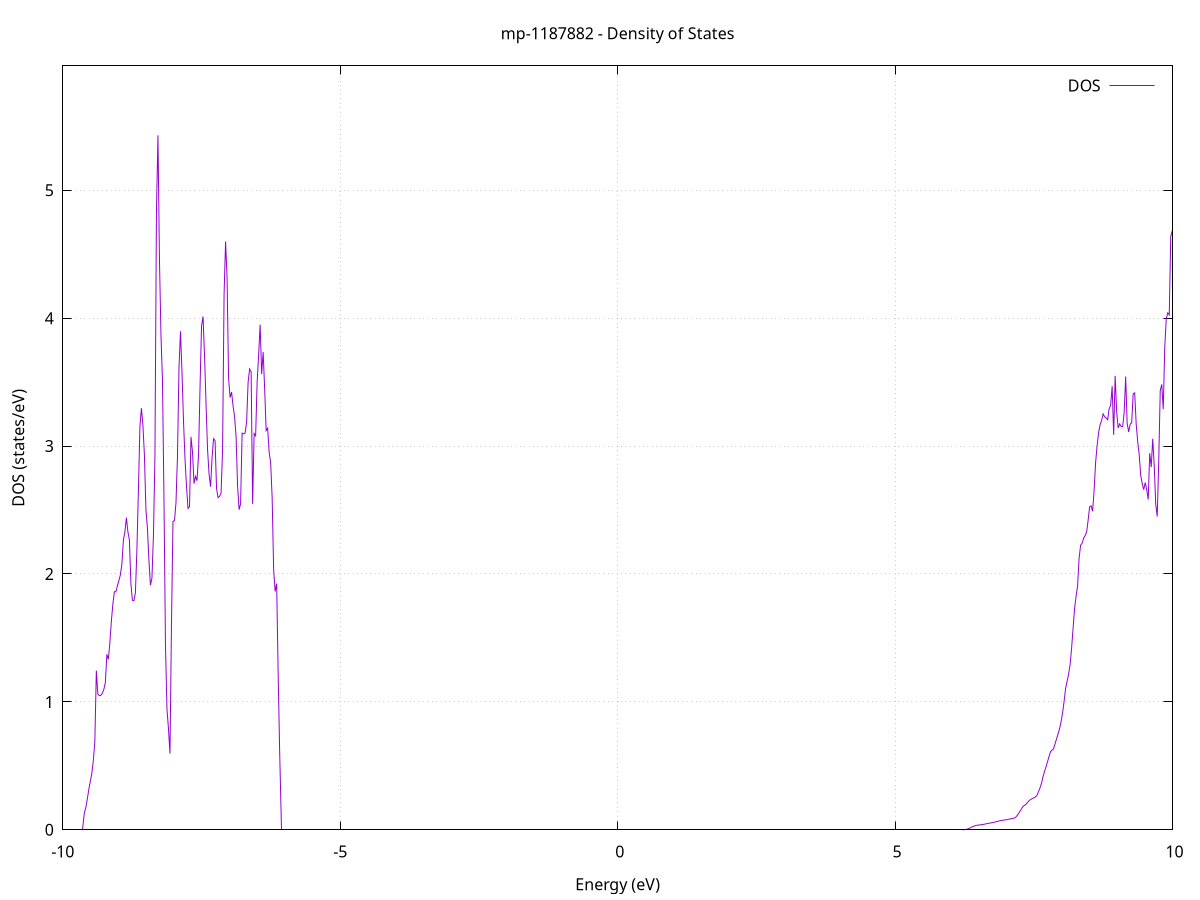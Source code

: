 set title 'mp-1187882 - Density of States'
set xlabel 'Energy (eV)'
set ylabel 'DOS (states/eV)'
set grid
set xrange [-10:10]
set yrange [0:5.973]
set xzeroaxis lt -1
set terminal png size 800,600
set output 'mp-1187882_dos_gnuplot.png'
plot '-' using 1:2 with lines title 'DOS'
-34.934000 0.000000
-34.907000 0.000000
-34.879900 0.000000
-34.852800 0.000000
-34.825700 0.000000
-34.798600 0.000000
-34.771500 0.000000
-34.744500 0.000000
-34.717400 0.000000
-34.690300 0.000000
-34.663200 0.000000
-34.636100 0.000000
-34.609100 0.000000
-34.582000 0.000000
-34.554900 0.000000
-34.527800 0.000000
-34.500700 0.000000
-34.473600 0.000000
-34.446600 0.000000
-34.419500 0.000000
-34.392400 0.000000
-34.365300 0.000000
-34.338200 0.000000
-34.311100 0.000000
-34.284100 0.000000
-34.257000 0.000000
-34.229900 0.000000
-34.202800 0.000000
-34.175700 0.000000
-34.148600 0.000000
-34.121600 0.000000
-34.094500 0.000000
-34.067400 0.000000
-34.040300 0.000000
-34.013200 0.000000
-33.986200 0.000000
-33.959100 0.000000
-33.932000 0.000000
-33.904900 0.000000
-33.877800 0.000000
-33.850700 0.000000
-33.823700 0.000000
-33.796600 0.000000
-33.769500 0.000000
-33.742400 0.000000
-33.715300 0.000000
-33.688200 0.000000
-33.661200 0.000000
-33.634100 0.000000
-33.607000 0.000000
-33.579900 0.000000
-33.552800 0.000000
-33.525800 0.000000
-33.498700 0.000000
-33.471600 0.000000
-33.444500 0.000000
-33.417400 0.000000
-33.390300 0.000000
-33.363300 0.000000
-33.336200 0.000000
-33.309100 0.000000
-33.282000 0.000000
-33.254900 0.000000
-33.227800 0.000000
-33.200800 0.000000
-33.173700 0.000000
-33.146600 0.000000
-33.119500 0.000000
-33.092400 0.000000
-33.065400 0.000000
-33.038300 0.000000
-33.011200 0.000000
-32.984100 0.000000
-32.957000 0.000000
-32.929900 0.000000
-32.902900 0.000000
-32.875800 0.000000
-32.848700 0.000000
-32.821600 0.000000
-32.794500 0.000000
-32.767400 0.000000
-32.740400 0.000000
-32.713300 0.000000
-32.686200 0.000000
-32.659100 0.000000
-32.632000 0.000000
-32.605000 0.000000
-32.577900 0.000000
-32.550800 0.000000
-32.523700 0.000000
-32.496600 0.000000
-32.469500 0.023500
-32.442500 0.811400
-32.415400 1.309100
-32.388300 1.745900
-32.361200 2.217000
-32.334100 2.800200
-32.307000 3.498300
-32.280000 3.981000
-32.252900 4.909000
-32.225800 6.356100
-32.198700 5.043300
-32.171600 3.985600
-32.144500 3.709600
-32.117500 5.842300
-32.090400 16.565800
-32.063300 11.276100
-32.036200 12.740300
-32.009100 7.450900
-31.982100 4.581600
-31.955000 3.902900
-31.927900 3.344400
-31.900800 3.258000
-31.873700 1.912500
-31.846600 0.000000
-31.819600 0.000000
-31.792500 0.000000
-31.765400 0.000000
-31.738300 0.000000
-31.711200 0.000000
-31.684100 0.000000
-31.657100 0.000000
-31.630000 0.000000
-31.602900 0.000000
-31.575800 0.000000
-31.548700 0.000000
-31.521700 0.000000
-31.494600 0.000000
-31.467500 0.000000
-31.440400 0.000000
-31.413300 0.000000
-31.386200 0.000000
-31.359200 0.000000
-31.332100 0.000000
-31.305000 0.000000
-31.277900 0.000000
-31.250800 0.000000
-31.223700 0.000000
-31.196700 0.000000
-31.169600 0.000000
-31.142500 0.000000
-31.115400 0.000000
-31.088300 0.000000
-31.061300 0.000000
-31.034200 0.000000
-31.007100 0.000000
-30.980000 0.000000
-30.952900 0.000000
-30.925800 0.000000
-30.898800 0.000000
-30.871700 0.000000
-30.844600 0.000000
-30.817500 0.000000
-30.790400 0.000000
-30.763300 0.000000
-30.736300 0.000000
-30.709200 0.000000
-30.682100 0.000000
-30.655000 0.000000
-30.627900 0.000000
-30.600900 0.000000
-30.573800 0.000000
-30.546700 0.000000
-30.519600 0.000000
-30.492500 0.000000
-30.465400 0.000000
-30.438400 0.000000
-30.411300 0.000000
-30.384200 0.000000
-30.357100 0.000000
-30.330000 33.478800
-30.302900 0.000000
-30.275900 0.000000
-30.248800 0.000000
-30.221700 0.000000
-30.194600 0.000000
-30.167500 0.000000
-30.140500 0.000000
-30.113400 0.000000
-30.086300 0.000000
-30.059200 0.000000
-30.032100 0.000000
-30.005000 0.000000
-29.978000 0.000000
-29.950900 0.000000
-29.923800 0.000000
-29.896700 0.000000
-29.869600 0.000000
-29.842500 0.000000
-29.815500 0.000000
-29.788400 0.000000
-29.761300 0.000000
-29.734200 0.000000
-29.707100 0.000000
-29.680000 0.000000
-29.653000 0.000000
-29.625900 0.000000
-29.598800 0.000000
-29.571700 0.000000
-29.544600 0.000000
-29.517600 0.000000
-29.490500 0.000000
-29.463400 0.000000
-29.436300 0.000000
-29.409200 0.000000
-29.382100 0.000000
-29.355100 0.000000
-29.328000 0.000000
-29.300900 0.000000
-29.273800 0.000000
-29.246700 0.000000
-29.219600 0.000000
-29.192600 0.000000
-29.165500 0.000000
-29.138400 0.000000
-29.111300 0.000000
-29.084200 0.000000
-29.057200 0.000000
-29.030100 0.000000
-29.003000 0.000000
-28.975900 0.000000
-28.948800 0.000000
-28.921700 0.000000
-28.894700 0.000000
-28.867600 0.000000
-28.840500 0.000000
-28.813400 0.000000
-28.786300 0.000000
-28.759200 0.000000
-28.732200 0.000000
-28.705100 0.000000
-28.678000 0.000000
-28.650900 0.000000
-28.623800 0.000000
-28.596800 0.000000
-28.569700 0.000000
-28.542600 0.000000
-28.515500 0.000000
-28.488400 0.000000
-28.461300 0.000000
-28.434300 0.000000
-28.407200 0.000000
-28.380100 0.000000
-28.353000 0.000000
-28.325900 0.000000
-28.298800 0.000000
-28.271800 0.000000
-28.244700 0.000000
-28.217600 0.000000
-28.190500 0.000000
-28.163400 0.000000
-28.136400 0.000000
-28.109300 0.000000
-28.082200 0.000000
-28.055100 0.000000
-28.028000 0.000000
-28.000900 0.000000
-27.973900 0.000000
-27.946800 0.000000
-27.919700 0.000000
-27.892600 0.000000
-27.865500 0.000000
-27.838400 0.000000
-27.811400 0.000000
-27.784300 0.000000
-27.757200 0.000000
-27.730100 0.000000
-27.703000 0.000000
-27.675900 0.000000
-27.648900 0.000000
-27.621800 0.000000
-27.594700 0.000000
-27.567600 0.000000
-27.540500 0.000000
-27.513500 0.000000
-27.486400 0.000000
-27.459300 0.000000
-27.432200 0.000000
-27.405100 0.000000
-27.378000 0.000000
-27.351000 0.000000
-27.323900 0.000000
-27.296800 0.000000
-27.269700 0.000000
-27.242600 0.000000
-27.215500 0.000000
-27.188500 0.000000
-27.161400 0.000000
-27.134300 0.000000
-27.107200 0.000000
-27.080100 0.000000
-27.053100 0.000000
-27.026000 0.000000
-26.998900 0.000000
-26.971800 0.000000
-26.944700 0.000000
-26.917600 0.000000
-26.890600 0.000000
-26.863500 0.000000
-26.836400 0.000000
-26.809300 0.000000
-26.782200 0.000000
-26.755100 0.000000
-26.728100 0.000000
-26.701000 0.000000
-26.673900 0.000000
-26.646800 0.000000
-26.619700 0.000000
-26.592700 0.000000
-26.565600 0.000000
-26.538500 0.000000
-26.511400 0.000000
-26.484300 0.000000
-26.457200 0.000000
-26.430200 0.000000
-26.403100 0.000000
-26.376000 0.000000
-26.348900 0.000000
-26.321800 0.000000
-26.294700 0.000000
-26.267700 0.000000
-26.240600 0.000000
-26.213500 0.000000
-26.186400 0.000000
-26.159300 0.000000
-26.132300 0.000000
-26.105200 0.000000
-26.078100 0.000000
-26.051000 0.000000
-26.023900 0.000000
-25.996800 0.000000
-25.969800 0.000000
-25.942700 0.000000
-25.915600 0.000000
-25.888500 0.000000
-25.861400 0.000000
-25.834300 0.000000
-25.807300 0.000000
-25.780200 0.000000
-25.753100 0.000000
-25.726000 0.000000
-25.698900 0.000000
-25.671900 0.000000
-25.644800 0.000000
-25.617700 0.000000
-25.590600 0.000000
-25.563500 0.000000
-25.536400 0.000000
-25.509400 0.000000
-25.482300 0.000000
-25.455200 0.000000
-25.428100 0.000000
-25.401000 0.000000
-25.373900 0.000000
-25.346900 0.000000
-25.319800 0.000000
-25.292700 0.000000
-25.265600 0.000000
-25.238500 0.000000
-25.211400 0.000000
-25.184400 0.000000
-25.157300 0.000000
-25.130200 0.000000
-25.103100 0.000000
-25.076000 0.000000
-25.049000 0.000000
-25.021900 0.000000
-24.994800 0.000000
-24.967700 0.000000
-24.940600 0.000000
-24.913500 0.000000
-24.886500 0.000000
-24.859400 0.000000
-24.832300 0.000000
-24.805200 0.000000
-24.778100 0.000000
-24.751000 0.000000
-24.724000 0.000000
-24.696900 0.000000
-24.669800 0.000000
-24.642700 0.000000
-24.615600 0.000000
-24.588600 0.000000
-24.561500 0.000000
-24.534400 0.000000
-24.507300 0.000000
-24.480200 0.000000
-24.453100 0.000000
-24.426100 0.000000
-24.399000 0.000000
-24.371900 0.000000
-24.344800 0.000000
-24.317700 0.000000
-24.290600 0.000000
-24.263600 0.000000
-24.236500 0.000000
-24.209400 0.000000
-24.182300 0.000000
-24.155200 0.000000
-24.128200 0.000000
-24.101100 0.000000
-24.074000 0.000000
-24.046900 0.000000
-24.019800 0.000000
-23.992700 0.000000
-23.965700 0.000000
-23.938600 0.000000
-23.911500 0.000000
-23.884400 0.000000
-23.857300 0.000000
-23.830200 0.000000
-23.803200 0.000000
-23.776100 0.000000
-23.749000 0.000000
-23.721900 0.000000
-23.694800 0.000000
-23.667800 0.000000
-23.640700 0.000000
-23.613600 0.000000
-23.586500 0.000000
-23.559400 0.000000
-23.532300 0.000000
-23.505300 0.000000
-23.478200 0.000000
-23.451100 0.000000
-23.424000 0.000000
-23.396900 0.000000
-23.369800 0.000000
-23.342800 0.000000
-23.315700 0.000000
-23.288600 0.000000
-23.261500 0.000000
-23.234400 0.000000
-23.207300 0.000000
-23.180300 0.000000
-23.153200 0.000000
-23.126100 0.000000
-23.099000 0.000000
-23.071900 0.000000
-23.044900 0.000000
-23.017800 0.000000
-22.990700 0.000000
-22.963600 0.000000
-22.936500 0.000000
-22.909400 0.000000
-22.882400 0.000000
-22.855300 0.000000
-22.828200 0.000000
-22.801100 0.000000
-22.774000 0.000000
-22.746900 0.000000
-22.719900 0.000000
-22.692800 0.000000
-22.665700 0.000000
-22.638600 0.000000
-22.611500 0.000000
-22.584500 0.000000
-22.557400 0.000000
-22.530300 0.000000
-22.503200 0.000000
-22.476100 0.000000
-22.449000 0.000000
-22.422000 0.000000
-22.394900 0.000000
-22.367800 0.000000
-22.340700 0.000000
-22.313600 0.000000
-22.286500 0.000000
-22.259500 0.000000
-22.232400 0.000000
-22.205300 0.000000
-22.178200 0.000000
-22.151100 0.000000
-22.124100 0.000000
-22.097000 0.000000
-22.069900 0.000000
-22.042800 0.000000
-22.015700 0.000000
-21.988600 0.000000
-21.961600 0.000000
-21.934500 0.000000
-21.907400 0.000000
-21.880300 0.000000
-21.853200 0.000000
-21.826100 0.000000
-21.799100 0.000000
-21.772000 0.000000
-21.744900 0.000000
-21.717800 0.000000
-21.690700 0.000000
-21.663700 0.000000
-21.636600 0.000000
-21.609500 0.000000
-21.582400 0.000000
-21.555300 0.000000
-21.528200 0.000000
-21.501200 0.000000
-21.474100 0.000000
-21.447000 0.000000
-21.419900 0.000000
-21.392800 0.000000
-21.365700 0.000000
-21.338700 0.000000
-21.311600 0.000000
-21.284500 0.000000
-21.257400 0.000000
-21.230300 0.000000
-21.203300 0.000000
-21.176200 0.000000
-21.149100 0.000000
-21.122000 0.000000
-21.094900 0.000000
-21.067800 0.000000
-21.040800 0.000000
-21.013700 0.000000
-20.986600 0.000000
-20.959500 0.000000
-20.932400 0.000000
-20.905300 0.000000
-20.878300 0.000000
-20.851200 0.000000
-20.824100 0.000000
-20.797000 0.000000
-20.769900 0.000000
-20.742800 0.000000
-20.715800 0.000000
-20.688700 0.000000
-20.661600 0.000000
-20.634500 0.000000
-20.607400 0.000000
-20.580400 0.000000
-20.553300 0.000000
-20.526200 0.000000
-20.499100 0.000000
-20.472000 0.000000
-20.444900 0.000000
-20.417900 0.000000
-20.390800 0.000000
-20.363700 0.000000
-20.336600 0.000000
-20.309500 0.000000
-20.282400 0.000000
-20.255400 0.000000
-20.228300 0.000000
-20.201200 0.000000
-20.174100 0.000000
-20.147000 0.000000
-20.120000 0.000000
-20.092900 0.000000
-20.065800 0.000000
-20.038700 0.000000
-20.011600 0.000000
-19.984500 0.000000
-19.957500 0.000000
-19.930400 0.000000
-19.903300 0.000000
-19.876200 0.000000
-19.849100 0.000000
-19.822000 0.000000
-19.795000 0.000000
-19.767900 0.000000
-19.740800 0.000000
-19.713700 0.000000
-19.686600 0.000000
-19.659600 0.000000
-19.632500 0.000000
-19.605400 0.000000
-19.578300 0.000000
-19.551200 0.000000
-19.524100 0.000000
-19.497100 0.000000
-19.470000 0.000000
-19.442900 0.000000
-19.415800 0.000000
-19.388700 0.000000
-19.361600 0.000000
-19.334600 0.000000
-19.307500 0.000000
-19.280400 0.000000
-19.253300 0.000000
-19.226200 0.000000
-19.199200 0.000000
-19.172100 0.000000
-19.145000 0.000000
-19.117900 0.000000
-19.090800 0.000000
-19.063700 0.000000
-19.036700 0.000000
-19.009600 0.000000
-18.982500 0.000000
-18.955400 0.000000
-18.928300 0.000000
-18.901200 0.000000
-18.874200 0.000000
-18.847100 0.000000
-18.820000 0.000000
-18.792900 0.000000
-18.765800 0.000000
-18.738700 0.000000
-18.711700 0.000000
-18.684600 0.000000
-18.657500 0.000000
-18.630400 0.000000
-18.603300 0.000000
-18.576300 0.000000
-18.549200 0.000000
-18.522100 0.000000
-18.495000 0.000000
-18.467900 0.000000
-18.440800 0.000000
-18.413800 0.000000
-18.386700 0.000000
-18.359600 0.000000
-18.332500 0.000000
-18.305400 0.000000
-18.278300 0.000000
-18.251300 0.000000
-18.224200 0.000000
-18.197100 0.000000
-18.170000 0.000000
-18.142900 0.000000
-18.115900 0.000000
-18.088800 0.000000
-18.061700 0.000000
-18.034600 0.000000
-18.007500 0.000000
-17.980400 0.000000
-17.953400 0.000000
-17.926300 0.000000
-17.899200 0.000000
-17.872100 0.000000
-17.845000 0.000000
-17.817900 0.000000
-17.790900 0.000000
-17.763800 0.000000
-17.736700 0.000000
-17.709600 0.000000
-17.682500 0.000000
-17.655500 0.000000
-17.628400 0.000000
-17.601300 0.000000
-17.574200 0.000000
-17.547100 0.000000
-17.520000 0.000000
-17.493000 0.000000
-17.465900 0.000000
-17.438800 0.000000
-17.411700 0.000000
-17.384600 0.000000
-17.357500 0.000000
-17.330500 0.000000
-17.303400 0.000000
-17.276300 0.000000
-17.249200 0.000000
-17.222100 0.000000
-17.195100 0.000000
-17.168000 0.000000
-17.140900 0.000000
-17.113800 0.000000
-17.086700 0.000000
-17.059600 0.000000
-17.032600 0.000000
-17.005500 0.000000
-16.978400 0.000000
-16.951300 0.000000
-16.924200 0.000000
-16.897100 0.000000
-16.870100 0.000000
-16.843000 0.000000
-16.815900 0.000000
-16.788800 0.000000
-16.761700 0.000000
-16.734700 0.000000
-16.707600 0.000000
-16.680500 0.000000
-16.653400 0.000000
-16.626300 0.000000
-16.599200 0.000000
-16.572200 0.000000
-16.545100 0.000000
-16.518000 0.000000
-16.490900 0.000000
-16.463800 0.000000
-16.436700 0.000000
-16.409700 0.000000
-16.382600 0.000000
-16.355500 0.000000
-16.328400 0.000000
-16.301300 0.000000
-16.274200 0.000000
-16.247200 0.000000
-16.220100 0.000000
-16.193000 0.000000
-16.165900 0.000000
-16.138800 0.000000
-16.111800 0.000000
-16.084700 0.000000
-16.057600 0.000000
-16.030500 0.000000
-16.003400 0.000000
-15.976300 0.000000
-15.949300 0.000000
-15.922200 0.000000
-15.895100 0.000000
-15.868000 0.000000
-15.840900 0.000000
-15.813800 0.000000
-15.786800 0.000000
-15.759700 0.000000
-15.732600 0.000000
-15.705500 0.000000
-15.678400 0.000000
-15.651400 0.000000
-15.624300 0.000000
-15.597200 0.000000
-15.570100 0.000000
-15.543000 0.000000
-15.515900 0.000000
-15.488900 0.000000
-15.461800 0.000000
-15.434700 0.000000
-15.407600 0.000000
-15.380500 0.000000
-15.353400 0.000000
-15.326400 0.000000
-15.299300 0.000000
-15.272200 0.000000
-15.245100 0.000000
-15.218000 0.000000
-15.191000 0.000000
-15.163900 0.000000
-15.136800 0.000000
-15.109700 0.000000
-15.082600 0.000000
-15.055500 0.000000
-15.028500 0.000000
-15.001400 0.000000
-14.974300 0.000000
-14.947200 0.000000
-14.920100 0.000000
-14.893000 0.000000
-14.866000 0.000000
-14.838900 0.000000
-14.811800 0.000000
-14.784700 0.000000
-14.757600 0.000000
-14.730600 0.000000
-14.703500 0.000000
-14.676400 0.000000
-14.649300 0.000000
-14.622200 0.000000
-14.595100 0.000000
-14.568100 0.000000
-14.541000 0.000000
-14.513900 0.000000
-14.486800 0.000000
-14.459700 0.000000
-14.432600 0.000000
-14.405600 0.000000
-14.378500 0.000000
-14.351400 0.000000
-14.324300 0.000000
-14.297200 0.000000
-14.270100 0.000000
-14.243100 0.000000
-14.216000 0.000000
-14.188900 0.000000
-14.161800 0.000000
-14.134700 0.000000
-14.107700 0.000000
-14.080600 0.000000
-14.053500 0.000000
-14.026400 0.000000
-13.999300 0.000000
-13.972200 0.000000
-13.945200 0.000000
-13.918100 0.000000
-13.891000 0.000000
-13.863900 0.000000
-13.836800 0.000000
-13.809700 0.000000
-13.782700 0.000000
-13.755600 0.000000
-13.728500 0.000000
-13.701400 0.000000
-13.674300 0.000000
-13.647300 0.000000
-13.620200 0.000000
-13.593100 0.000000
-13.566000 0.000000
-13.538900 0.000000
-13.511800 0.000000
-13.484800 0.000000
-13.457700 0.000000
-13.430600 0.000000
-13.403500 0.000000
-13.376400 0.000000
-13.349300 0.000000
-13.322300 0.000000
-13.295200 0.000000
-13.268100 0.000000
-13.241000 0.000000
-13.213900 0.000000
-13.186900 0.000000
-13.159800 0.000000
-13.132700 0.000000
-13.105600 0.000000
-13.078500 0.000000
-13.051400 0.000000
-13.024400 0.000000
-12.997300 0.000000
-12.970200 0.000000
-12.943100 0.000000
-12.916000 0.000000
-12.888900 0.000000
-12.861900 0.000000
-12.834800 0.000000
-12.807700 0.000000
-12.780600 0.000000
-12.753500 0.000000
-12.726500 0.000000
-12.699400 0.000000
-12.672300 0.000000
-12.645200 0.000000
-12.618100 0.000000
-12.591000 0.000000
-12.564000 0.000000
-12.536900 0.000000
-12.509800 0.000000
-12.482700 0.000000
-12.455600 0.000000
-12.428500 0.000000
-12.401500 0.000000
-12.374400 0.000000
-12.347300 0.000000
-12.320200 0.000000
-12.293100 0.000000
-12.266100 0.000000
-12.239000 0.000000
-12.211900 0.000000
-12.184800 0.000000
-12.157700 0.000000
-12.130600 0.000000
-12.103600 0.000000
-12.076500 0.000000
-12.049400 0.000000
-12.022300 0.000000
-11.995200 0.000000
-11.968100 0.000000
-11.941100 0.000000
-11.914000 0.000000
-11.886900 0.000000
-11.859800 0.000000
-11.832700 0.000000
-11.805600 0.000000
-11.778600 0.000000
-11.751500 0.000000
-11.724400 0.000000
-11.697300 0.000000
-11.670200 0.000000
-11.643200 0.000000
-11.616100 0.000000
-11.589000 0.000000
-11.561900 0.000000
-11.534800 0.000000
-11.507700 0.000000
-11.480700 0.000000
-11.453600 0.000000
-11.426500 0.000000
-11.399400 0.000000
-11.372300 0.000000
-11.345200 0.000000
-11.318200 0.000000
-11.291100 0.000000
-11.264000 0.000000
-11.236900 0.000000
-11.209800 0.000000
-11.182800 0.000000
-11.155700 0.000000
-11.128600 0.444700
-11.101500 0.708000
-11.074400 1.048300
-11.047300 1.397300
-11.020300 1.802200
-10.993200 2.179600
-10.966100 3.083600
-10.939000 4.490800
-10.911900 8.077100
-10.884800 7.864600
-10.857800 9.025100
-10.830700 11.628800
-10.803600 15.200400
-10.776500 12.330300
-10.749400 9.175500
-10.722400 12.954900
-10.695300 5.138900
-10.668200 2.219800
-10.641100 1.264700
-10.614000 0.122900
-10.586900 0.000000
-10.559900 0.000000
-10.532800 0.000000
-10.505700 0.000000
-10.478600 0.000000
-10.451500 0.000000
-10.424400 0.000000
-10.397400 0.000000
-10.370300 0.000000
-10.343200 0.000000
-10.316100 0.000000
-10.289000 0.000000
-10.262000 0.000000
-10.234900 0.000000
-10.207800 0.000000
-10.180700 0.000000
-10.153600 0.000000
-10.126500 0.000000
-10.099500 0.000000
-10.072400 0.000000
-10.045300 0.000000
-10.018200 0.000000
-9.991100 0.000000
-9.964000 0.000000
-9.937000 0.000000
-9.909900 0.000000
-9.882800 0.000000
-9.855700 0.000000
-9.828600 0.000000
-9.801600 0.000000
-9.774500 0.000000
-9.747400 0.000000
-9.720300 0.000000
-9.693200 0.000000
-9.666100 0.000000
-9.639100 0.000000
-9.612000 0.130400
-9.584900 0.173000
-9.557800 0.241100
-9.530700 0.316800
-9.503600 0.378100
-9.476600 0.442100
-9.449500 0.541100
-9.422400 0.689500
-9.395300 1.244200
-9.368200 1.060400
-9.341100 1.048400
-9.314100 1.051600
-9.287000 1.067300
-9.259900 1.098100
-9.232800 1.151600
-9.205700 1.372100
-9.178700 1.332700
-9.151600 1.463500
-9.124500 1.631300
-9.097400 1.765400
-9.070300 1.861400
-9.043200 1.860500
-9.016200 1.905400
-8.989100 1.948900
-8.962000 1.993800
-8.934900 2.078900
-8.907800 2.265800
-8.880700 2.327800
-8.853700 2.440600
-8.826600 2.330000
-8.799500 2.266100
-8.772400 1.923600
-8.745300 1.794500
-8.718300 1.790500
-8.691200 1.854300
-8.664100 2.192600
-8.637000 2.653500
-8.609900 3.157100
-8.582800 3.296500
-8.555800 3.162100
-8.528700 2.928700
-8.501600 2.499400
-8.474500 2.357000
-8.447400 2.105200
-8.420300 1.912500
-8.393300 1.968500
-8.366200 2.299700
-8.339100 2.925100
-8.312000 4.832700
-8.284900 5.429900
-8.257900 4.462300
-8.230800 3.869900
-8.203700 3.516000
-8.176600 2.595100
-8.149500 1.448500
-8.122400 0.942800
-8.095400 0.790900
-8.068300 0.595100
-8.041200 1.611700
-8.014100 2.411600
-7.987000 2.417200
-7.959900 2.558300
-7.932900 2.923700
-7.905800 3.611800
-7.878700 3.897600
-7.851600 3.575700
-7.824500 3.197200
-7.797500 2.900800
-7.770400 2.685200
-7.743300 2.512400
-7.716200 2.526000
-7.689100 3.072400
-7.662000 2.952000
-7.635000 2.707000
-7.607900 2.763400
-7.580800 2.729500
-7.553700 2.931100
-7.526600 3.457000
-7.499500 3.939900
-7.472500 4.012800
-7.445400 3.707500
-7.418300 3.331400
-7.391200 2.975100
-7.364100 2.781600
-7.337000 2.682600
-7.310000 2.908100
-7.282900 3.058200
-7.255800 3.042700
-7.228700 2.667900
-7.201600 2.596600
-7.174600 2.606800
-7.147500 2.631500
-7.120400 2.967900
-7.093300 4.184400
-7.066200 4.599800
-7.039100 4.312800
-7.012100 3.532100
-6.985000 3.379600
-6.957900 3.422900
-6.930800 3.312400
-6.903700 3.229600
-6.876600 3.069400
-6.849600 2.686100
-6.822500 2.503100
-6.795400 2.548900
-6.768300 3.101300
-6.741200 3.095600
-6.714200 3.102800
-6.687100 3.187600
-6.660000 3.500400
-6.632900 3.602300
-6.605800 3.582100
-6.578700 2.548000
-6.551700 3.097900
-6.524600 3.080100
-6.497500 3.497600
-6.470400 3.713200
-6.443300 3.949800
-6.416200 3.562600
-6.389200 3.736100
-6.362100 3.451900
-6.335000 3.121100
-6.307900 3.140500
-6.280800 2.951200
-6.253800 2.869300
-6.226700 2.597100
-6.199600 2.031300
-6.172500 1.863000
-6.145400 1.925200
-6.118300 1.216000
-6.091300 0.606700
-6.064200 0.000000
-6.037100 0.000000
-6.010000 0.000000
-5.982900 0.000000
-5.955800 0.000000
-5.928800 0.000000
-5.901700 0.000000
-5.874600 0.000000
-5.847500 0.000000
-5.820400 0.000000
-5.793400 0.000000
-5.766300 0.000000
-5.739200 0.000000
-5.712100 0.000000
-5.685000 0.000000
-5.657900 0.000000
-5.630900 0.000000
-5.603800 0.000000
-5.576700 0.000000
-5.549600 0.000000
-5.522500 0.000000
-5.495400 0.000000
-5.468400 0.000000
-5.441300 0.000000
-5.414200 0.000000
-5.387100 0.000000
-5.360000 0.000000
-5.333000 0.000000
-5.305900 0.000000
-5.278800 0.000000
-5.251700 0.000000
-5.224600 0.000000
-5.197500 0.000000
-5.170500 0.000000
-5.143400 0.000000
-5.116300 0.000000
-5.089200 0.000000
-5.062100 0.000000
-5.035000 0.000000
-5.008000 0.000000
-4.980900 0.000000
-4.953800 0.000000
-4.926700 0.000000
-4.899600 0.000000
-4.872500 0.000000
-4.845500 0.000000
-4.818400 0.000000
-4.791300 0.000000
-4.764200 0.000000
-4.737100 0.000000
-4.710100 0.000000
-4.683000 0.000000
-4.655900 0.000000
-4.628800 0.000000
-4.601700 0.000000
-4.574600 0.000000
-4.547600 0.000000
-4.520500 0.000000
-4.493400 0.000000
-4.466300 0.000000
-4.439200 0.000000
-4.412100 0.000000
-4.385100 0.000000
-4.358000 0.000000
-4.330900 0.000000
-4.303800 0.000000
-4.276700 0.000000
-4.249700 0.000000
-4.222600 0.000000
-4.195500 0.000000
-4.168400 0.000000
-4.141300 0.000000
-4.114200 0.000000
-4.087200 0.000000
-4.060100 0.000000
-4.033000 0.000000
-4.005900 0.000000
-3.978800 0.000000
-3.951700 0.000000
-3.924700 0.000000
-3.897600 0.000000
-3.870500 0.000000
-3.843400 0.000000
-3.816300 0.000000
-3.789300 0.000000
-3.762200 0.000000
-3.735100 0.000000
-3.708000 0.000000
-3.680900 0.000000
-3.653800 0.000000
-3.626800 0.000000
-3.599700 0.000000
-3.572600 0.000000
-3.545500 0.000000
-3.518400 0.000000
-3.491300 0.000000
-3.464300 0.000000
-3.437200 0.000000
-3.410100 0.000000
-3.383000 0.000000
-3.355900 0.000000
-3.328900 0.000000
-3.301800 0.000000
-3.274700 0.000000
-3.247600 0.000000
-3.220500 0.000000
-3.193400 0.000000
-3.166400 0.000000
-3.139300 0.000000
-3.112200 0.000000
-3.085100 0.000000
-3.058000 0.000000
-3.030900 0.000000
-3.003900 0.000000
-2.976800 0.000000
-2.949700 0.000000
-2.922600 0.000000
-2.895500 0.000000
-2.868400 0.000000
-2.841400 0.000000
-2.814300 0.000000
-2.787200 0.000000
-2.760100 0.000000
-2.733000 0.000000
-2.706000 0.000000
-2.678900 0.000000
-2.651800 0.000000
-2.624700 0.000000
-2.597600 0.000000
-2.570500 0.000000
-2.543500 0.000000
-2.516400 0.000000
-2.489300 0.000000
-2.462200 0.000000
-2.435100 0.000000
-2.408000 0.000000
-2.381000 0.000000
-2.353900 0.000000
-2.326800 0.000000
-2.299700 0.000000
-2.272600 0.000000
-2.245600 0.000000
-2.218500 0.000000
-2.191400 0.000000
-2.164300 0.000000
-2.137200 0.000000
-2.110100 0.000000
-2.083100 0.000000
-2.056000 0.000000
-2.028900 0.000000
-2.001800 0.000000
-1.974700 0.000000
-1.947600 0.000000
-1.920600 0.000000
-1.893500 0.000000
-1.866400 0.000000
-1.839300 0.000000
-1.812200 0.000000
-1.785200 0.000000
-1.758100 0.000000
-1.731000 0.000000
-1.703900 0.000000
-1.676800 0.000000
-1.649700 0.000000
-1.622700 0.000000
-1.595600 0.000000
-1.568500 0.000000
-1.541400 0.000000
-1.514300 0.000000
-1.487200 0.000000
-1.460200 0.000000
-1.433100 0.000000
-1.406000 0.000000
-1.378900 0.000000
-1.351800 0.000000
-1.324800 0.000000
-1.297700 0.000000
-1.270600 0.000000
-1.243500 0.000000
-1.216400 0.000000
-1.189300 0.000000
-1.162300 0.000000
-1.135200 0.000000
-1.108100 0.000000
-1.081000 0.000000
-1.053900 0.000000
-1.026800 0.000000
-0.999800 0.000000
-0.972700 0.000000
-0.945600 0.000000
-0.918500 0.000000
-0.891400 0.000000
-0.864400 0.000000
-0.837300 0.000000
-0.810200 0.000000
-0.783100 0.000000
-0.756000 0.000000
-0.728900 0.000000
-0.701900 0.000000
-0.674800 0.000000
-0.647700 0.000000
-0.620600 0.000000
-0.593500 0.000000
-0.566400 0.000000
-0.539400 0.000000
-0.512300 0.000000
-0.485200 0.000000
-0.458100 0.000000
-0.431000 0.000000
-0.403900 0.000000
-0.376900 0.000000
-0.349800 0.000000
-0.322700 0.000000
-0.295600 0.000000
-0.268500 0.000000
-0.241500 0.000000
-0.214400 0.000000
-0.187300 0.000000
-0.160200 0.000000
-0.133100 0.000000
-0.106000 0.000000
-0.079000 0.000000
-0.051900 0.000000
-0.024800 0.000000
0.002300 0.000000
0.029400 0.000000
0.056500 0.000000
0.083500 0.000000
0.110600 0.000000
0.137700 0.000000
0.164800 0.000000
0.191900 0.000000
0.218900 0.000000
0.246000 0.000000
0.273100 0.000000
0.300200 0.000000
0.327300 0.000000
0.354400 0.000000
0.381400 0.000000
0.408500 0.000000
0.435600 0.000000
0.462700 0.000000
0.489800 0.000000
0.516900 0.000000
0.543900 0.000000
0.571000 0.000000
0.598100 0.000000
0.625200 0.000000
0.652300 0.000000
0.679300 0.000000
0.706400 0.000000
0.733500 0.000000
0.760600 0.000000
0.787700 0.000000
0.814800 0.000000
0.841800 0.000000
0.868900 0.000000
0.896000 0.000000
0.923100 0.000000
0.950200 0.000000
0.977300 0.000000
1.004300 0.000000
1.031400 0.000000
1.058500 0.000000
1.085600 0.000000
1.112700 0.000000
1.139700 0.000000
1.166800 0.000000
1.193900 0.000000
1.221000 0.000000
1.248100 0.000000
1.275200 0.000000
1.302200 0.000000
1.329300 0.000000
1.356400 0.000000
1.383500 0.000000
1.410600 0.000000
1.437700 0.000000
1.464700 0.000000
1.491800 0.000000
1.518900 0.000000
1.546000 0.000000
1.573100 0.000000
1.600200 0.000000
1.627200 0.000000
1.654300 0.000000
1.681400 0.000000
1.708500 0.000000
1.735600 0.000000
1.762600 0.000000
1.789700 0.000000
1.816800 0.000000
1.843900 0.000000
1.871000 0.000000
1.898100 0.000000
1.925100 0.000000
1.952200 0.000000
1.979300 0.000000
2.006400 0.000000
2.033500 0.000000
2.060600 0.000000
2.087600 0.000000
2.114700 0.000000
2.141800 0.000000
2.168900 0.000000
2.196000 0.000000
2.223000 0.000000
2.250100 0.000000
2.277200 0.000000
2.304300 0.000000
2.331400 0.000000
2.358500 0.000000
2.385500 0.000000
2.412600 0.000000
2.439700 0.000000
2.466800 0.000000
2.493900 0.000000
2.521000 0.000000
2.548000 0.000000
2.575100 0.000000
2.602200 0.000000
2.629300 0.000000
2.656400 0.000000
2.683400 0.000000
2.710500 0.000000
2.737600 0.000000
2.764700 0.000000
2.791800 0.000000
2.818900 0.000000
2.845900 0.000000
2.873000 0.000000
2.900100 0.000000
2.927200 0.000000
2.954300 0.000000
2.981400 0.000000
3.008400 0.000000
3.035500 0.000000
3.062600 0.000000
3.089700 0.000000
3.116800 0.000000
3.143800 0.000000
3.170900 0.000000
3.198000 0.000000
3.225100 0.000000
3.252200 0.000000
3.279300 0.000000
3.306300 0.000000
3.333400 0.000000
3.360500 0.000000
3.387600 0.000000
3.414700 0.000000
3.441800 0.000000
3.468800 0.000000
3.495900 0.000000
3.523000 0.000000
3.550100 0.000000
3.577200 0.000000
3.604200 0.000000
3.631300 0.000000
3.658400 0.000000
3.685500 0.000000
3.712600 0.000000
3.739700 0.000000
3.766700 0.000000
3.793800 0.000000
3.820900 0.000000
3.848000 0.000000
3.875100 0.000000
3.902200 0.000000
3.929200 0.000000
3.956300 0.000000
3.983400 0.000000
4.010500 0.000000
4.037600 0.000000
4.064700 0.000000
4.091700 0.000000
4.118800 0.000000
4.145900 0.000000
4.173000 0.000000
4.200100 0.000000
4.227100 0.000000
4.254200 0.000000
4.281300 0.000000
4.308400 0.000000
4.335500 0.000000
4.362600 0.000000
4.389600 0.000000
4.416700 0.000000
4.443800 0.000000
4.470900 0.000000
4.498000 0.000000
4.525100 0.000000
4.552100 0.000000
4.579200 0.000000
4.606300 0.000000
4.633400 0.000000
4.660500 0.000000
4.687500 0.000000
4.714600 0.000000
4.741700 0.000000
4.768800 0.000000
4.795900 0.000000
4.823000 0.000000
4.850000 0.000000
4.877100 0.000000
4.904200 0.000000
4.931300 0.000000
4.958400 0.000000
4.985500 0.000000
5.012500 0.000000
5.039600 0.000000
5.066700 0.000000
5.093800 0.000000
5.120900 0.000000
5.147900 0.000000
5.175000 0.000000
5.202100 0.000000
5.229200 0.000000
5.256300 0.000000
5.283400 0.000000
5.310400 0.000000
5.337500 0.000000
5.364600 0.000000
5.391700 0.000000
5.418800 0.000000
5.445900 0.000000
5.472900 0.000000
5.500000 0.000000
5.527100 0.000000
5.554200 0.000000
5.581300 0.000000
5.608300 0.000000
5.635400 0.000000
5.662500 0.000000
5.689600 0.000000
5.716700 0.000000
5.743800 0.000000
5.770800 0.000000
5.797900 0.000000
5.825000 0.000000
5.852100 0.000000
5.879200 0.000000
5.906300 0.000000
5.933300 0.000000
5.960400 0.000000
5.987500 0.000000
6.014600 0.000000
6.041700 0.000000
6.068800 0.000000
6.095800 0.000000
6.122900 0.000000
6.150000 0.000000
6.177100 0.000000
6.204200 0.000000
6.231200 0.000200
6.258300 0.001400
6.285400 0.003800
6.312500 0.007300
6.339600 0.012000
6.366700 0.017900
6.393700 0.023500
6.420800 0.027500
6.447900 0.033900
6.475000 0.035100
6.502100 0.036500
6.529200 0.038000
6.556200 0.039800
6.583300 0.041700
6.610400 0.043900
6.637500 0.046200
6.664600 0.048800
6.691600 0.051300
6.718700 0.052800
6.745800 0.055400
6.772900 0.058100
6.800000 0.060800
6.827100 0.063700
6.854100 0.066500
6.881200 0.069500
6.908300 0.072100
6.935400 0.074300
6.962500 0.076200
6.989600 0.077600
7.016600 0.078900
7.043700 0.082100
7.070800 0.084500
7.097900 0.087000
7.125000 0.089500
7.152000 0.092100
7.179100 0.100400
7.206200 0.114800
7.233300 0.131400
7.260400 0.151300
7.287500 0.171000
7.314500 0.186200
7.341600 0.192800
7.368700 0.203400
7.395800 0.218100
7.422900 0.230000
7.450000 0.238900
7.477000 0.244700
7.504100 0.250800
7.531200 0.257100
7.558300 0.269700
7.585400 0.298400
7.612400 0.328000
7.639500 0.363800
7.666600 0.416600
7.693700 0.456400
7.720800 0.492500
7.747900 0.532800
7.774900 0.572700
7.802000 0.611000
7.829100 0.623400
7.856200 0.632700
7.883300 0.672800
7.910400 0.710200
7.937400 0.749300
7.964500 0.789900
7.991600 0.844300
8.018700 0.912600
8.045800 1.002300
8.072800 1.103700
8.099900 1.160200
8.127000 1.215500
8.154100 1.288800
8.181200 1.417900
8.208300 1.573900
8.235300 1.728800
8.262400 1.827000
8.289500 1.905000
8.316600 2.122800
8.343700 2.224400
8.370800 2.240100
8.397800 2.279600
8.424900 2.299600
8.452000 2.327000
8.479100 2.419200
8.506200 2.525400
8.533300 2.532800
8.560300 2.489900
8.587400 2.655900
8.614500 2.872500
8.641600 3.004200
8.668700 3.106000
8.695700 3.168000
8.722800 3.200500
8.749900 3.251900
8.777000 3.229100
8.804100 3.220800
8.831200 3.206000
8.858200 3.291900
8.885300 3.319000
8.912400 3.468300
8.939500 3.087700
8.966600 3.548900
8.993700 3.267600
9.020700 3.142100
9.047800 3.173700
9.074900 3.152900
9.102000 3.153100
9.129100 3.263200
9.156100 3.544000
9.183200 3.175900
9.210300 3.110600
9.237400 3.172300
9.264500 3.181900
9.291600 3.408900
9.318600 3.416700
9.345700 3.171900
9.372800 3.034700
9.399900 2.934300
9.427000 2.771500
9.454100 2.708300
9.481100 2.659100
9.508200 2.714600
9.535300 2.659800
9.562400 2.581700
9.589500 2.944700
9.616500 2.836200
9.643600 3.057200
9.670700 2.847700
9.697800 2.545400
9.724900 2.449500
9.752000 2.885800
9.779000 3.432400
9.806100 3.482900
9.833200 3.288700
9.860300 3.772300
9.887400 3.994300
9.914500 4.041800
9.941500 4.026100
9.968600 4.640800
9.995700 4.683800
10.022800 4.476300
10.049900 4.111000
10.076900 3.763000
10.104000 3.646400
10.131100 3.777100
10.158200 3.740700
10.185300 3.730500
10.212400 4.125500
10.239400 5.405900
10.266500 3.879100
10.293600 3.215800
10.320700 2.951300
10.347800 3.346900
10.374900 4.896500
10.401900 4.440100
10.429000 4.836000
10.456100 4.502700
10.483200 4.429000
10.510300 4.453600
10.537400 5.349000
10.564400 5.313900
10.591500 5.794700
10.618600 4.738100
10.645700 5.473000
10.672800 4.144300
10.699800 4.747100
10.726900 5.838600
10.754000 6.250100
10.781100 5.925100
10.808200 5.254300
10.835300 4.448600
10.862300 6.012600
10.889400 6.978700
10.916500 7.234600
10.943600 6.419300
10.970700 5.931300
10.997800 10.160200
11.024800 9.045300
11.051900 6.897500
11.079000 6.545500
11.106100 7.701000
11.133200 9.102500
11.160200 9.317800
11.187300 8.181500
11.214400 7.855500
11.241500 14.622800
11.268600 14.442800
11.295700 17.340300
11.322700 12.240800
11.349800 9.293400
11.376900 10.503500
11.404000 11.586800
11.431100 10.684900
11.458200 11.214700
11.485200 11.733100
11.512300 12.460400
11.539400 12.255100
11.566500 9.589300
11.593600 7.771600
11.620600 8.904400
11.647700 8.493400
11.674800 9.775000
11.701900 9.830500
11.729000 9.680100
11.756100 9.659500
11.783100 14.411300
11.810200 14.491300
11.837300 11.104400
11.864400 12.608100
11.891500 10.296300
11.918600 7.612100
11.945600 5.585900
11.972700 7.251300
11.999800 7.654100
12.026900 7.840500
12.054000 7.138200
12.081000 8.917100
12.108100 10.540100
12.135200 11.610600
12.162300 10.995100
12.189400 8.735700
12.216500 13.006700
12.243500 10.553500
12.270600 10.891900
12.297700 10.986400
12.324800 9.829400
12.351900 9.402700
12.379000 8.235700
12.406000 9.124100
12.433100 5.939100
12.460200 6.217200
12.487300 6.552100
12.514400 6.632200
12.541400 6.804900
12.568500 5.458900
12.595600 7.211000
12.622700 4.582400
12.649800 4.505400
12.676900 4.277100
12.703900 4.870200
12.731000 4.283800
12.758100 4.235700
12.785200 4.369900
12.812300 4.347400
12.839400 5.230800
12.866400 4.955500
12.893500 3.549500
12.920600 3.457000
12.947700 3.094500
12.974800 3.089300
13.001900 3.105800
13.028900 2.991800
13.056000 3.011800
13.083100 2.959500
13.110200 3.022600
13.137300 3.042800
13.164300 3.108700
13.191400 3.013800
13.218500 2.829600
13.245600 2.759600
13.272700 2.829300
13.299800 2.867400
13.326800 2.650600
13.353900 2.594000
13.381000 2.442200
13.408100 2.509100
13.435200 2.505200
13.462300 2.502700
13.489300 2.536900
13.516400 2.531700
13.543500 2.608500
13.570600 2.740500
13.597700 2.830000
13.624700 2.757500
13.651800 2.822200
13.678900 2.915200
13.706000 2.951500
13.733100 2.952000
13.760200 2.914700
13.787200 2.842600
13.814300 2.747200
13.841400 2.819800
13.868500 2.873500
13.895600 2.926500
13.922700 2.839300
13.949700 2.877200
13.976800 2.881800
14.003900 2.765700
14.031000 2.692500
14.058100 2.368700
14.085100 2.265700
14.112200 2.366100
14.139300 2.508800
14.166400 2.312200
14.193500 2.216400
14.220600 1.656700
14.247600 1.426200
14.274700 1.310900
14.301800 1.235000
14.328900 1.188000
14.356000 1.137800
14.383100 1.005800
14.410100 0.964800
14.437200 0.887100
14.464300 0.800300
14.491400 0.676600
14.518500 0.536500
14.545500 0.460600
14.572600 0.409900
14.599700 0.391900
14.626800 0.381900
14.653900 0.370500
14.681000 0.358900
14.708000 0.348000
14.735100 0.337600
14.762200 0.326900
14.789300 0.316100
14.816400 0.304200
14.843500 0.295300
14.870500 0.290100
14.897600 0.283100
14.924700 0.274400
14.951800 0.265200
14.978900 0.259500
15.006000 0.256800
15.033000 0.260300
15.060100 0.258300
15.087200 0.259300
15.114300 0.257700
15.141400 0.250100
15.168400 0.236500
15.195500 0.216800
15.222600 0.183000
15.249700 0.148000
15.276800 0.134400
15.303900 0.125700
15.330900 0.119700
15.358000 0.110500
15.385100 0.101200
15.412200 0.097100
15.439300 0.093300
15.466400 0.089600
15.493400 0.086200
15.520500 0.083000
15.547600 0.080000
15.574700 0.077200
15.601800 0.074700
15.628800 0.072300
15.655900 0.070000
15.683000 0.067800
15.710100 0.065500
15.737200 0.063100
15.764300 0.060600
15.791300 0.058000
15.818400 0.055300
15.845500 0.052500
15.872600 0.049600
15.899700 0.058600
15.926800 0.050200
15.953800 0.047000
15.980900 0.043800
16.008000 0.040400
16.035100 0.037000
16.062200 0.031300
16.089200 0.024800
16.116300 0.021100
16.143400 0.019700
16.170500 0.018100
16.197600 0.016500
16.224700 0.014900
16.251700 0.013400
16.278800 0.012000
16.305900 0.010600
16.333000 0.009300
16.360100 0.008100
16.387200 0.006900
16.414200 0.005800
16.441300 0.004800
16.468400 0.003800
16.495500 0.002900
16.522600 0.002100
16.549600 0.001300
16.576700 0.000600
16.603800 0.000000
16.630900 0.000000
16.658000 0.000000
16.685100 0.000000
16.712100 0.000000
16.739200 0.000000
16.766300 0.000000
16.793400 0.000000
16.820500 0.000000
16.847600 0.000000
16.874600 0.000000
16.901700 0.000000
16.928800 0.000000
16.955900 0.000000
16.983000 0.000000
17.010000 0.000000
17.037100 0.000000
17.064200 0.000000
17.091300 0.000000
17.118400 0.000000
17.145500 0.000000
17.172500 0.000000
17.199600 0.000000
17.226700 0.000000
17.253800 0.000000
17.280900 0.000000
17.308000 0.000000
17.335000 0.000000
17.362100 0.000000
17.389200 0.000000
17.416300 0.000000
17.443400 0.000000
17.470500 0.000000
17.497500 0.000000
17.524600 0.000000
17.551700 0.000000
17.578800 0.000000
17.605900 0.000000
17.632900 0.000000
17.660000 0.000000
17.687100 0.000000
17.714200 0.000000
17.741300 0.000000
17.768400 0.000000
17.795400 0.000000
17.822500 0.000000
17.849600 0.000000
17.876700 0.000000
17.903800 0.000000
17.930900 0.000000
17.957900 0.000000
17.985000 0.000000
18.012100 0.000000
18.039200 0.000000
18.066300 0.000000
18.093300 0.000000
18.120400 0.000000
18.147500 0.000000
18.174600 0.000000
18.201700 0.000000
18.228800 0.000000
18.255800 0.000000
18.282900 0.000000
18.310000 0.000000
18.337100 0.000000
18.364200 0.000000
18.391300 0.000000
18.418300 0.000000
18.445400 0.000000
18.472500 0.000000
18.499600 0.000000
18.526700 0.000000
18.553700 0.000000
18.580800 0.000000
18.607900 0.000000
18.635000 0.000000
18.662100 0.000000
18.689200 0.000000
18.716200 0.000000
18.743300 0.000000
18.770400 0.000000
18.797500 0.000000
18.824600 0.000000
18.851700 0.000000
18.878700 0.000000
18.905800 0.000000
18.932900 0.000000
18.960000 0.000000
18.987100 0.000000
19.014100 0.000000
19.041200 0.000000
19.068300 0.000000
19.095400 0.000000
19.122500 0.000000
19.149600 0.000000
19.176600 0.000000
19.203700 0.000000
19.230800 0.000000
e

